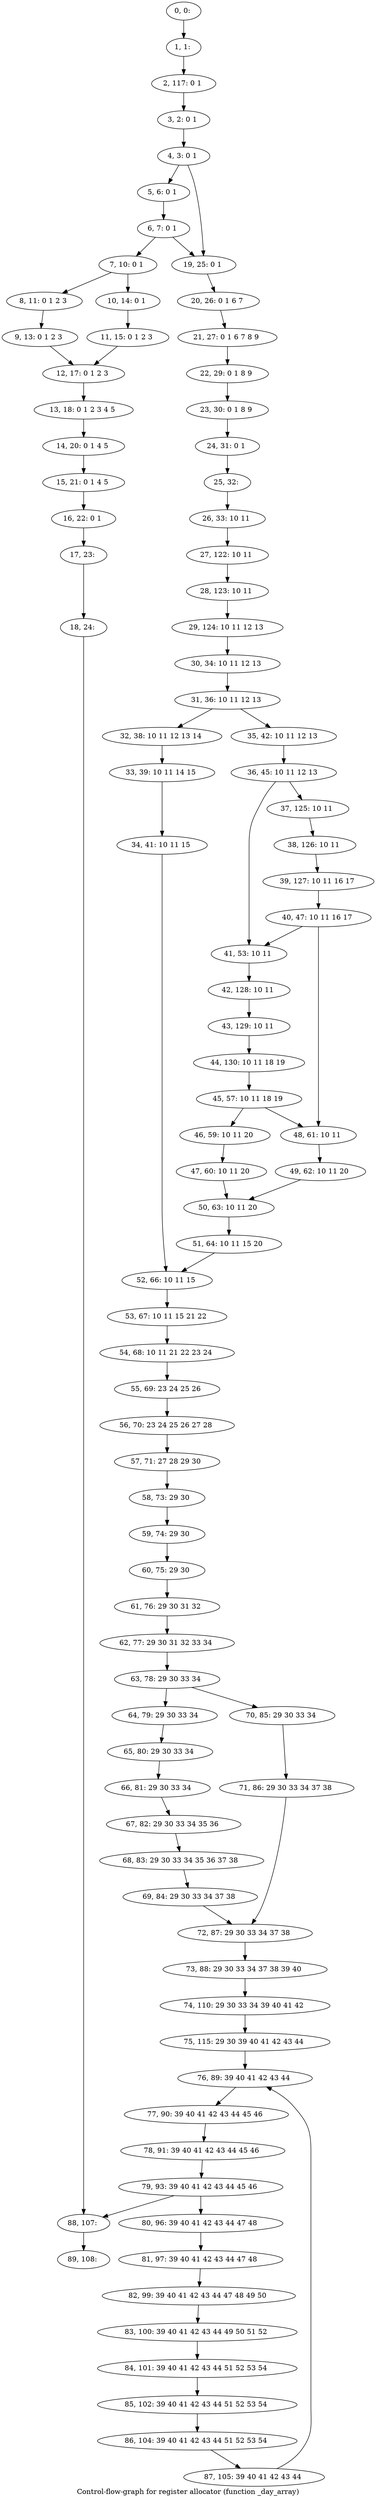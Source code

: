 digraph G {
graph [label="Control-flow-graph for register allocator (function _day_array)"]
0[label="0, 0: "];
1[label="1, 1: "];
2[label="2, 117: 0 1 "];
3[label="3, 2: 0 1 "];
4[label="4, 3: 0 1 "];
5[label="5, 6: 0 1 "];
6[label="6, 7: 0 1 "];
7[label="7, 10: 0 1 "];
8[label="8, 11: 0 1 2 3 "];
9[label="9, 13: 0 1 2 3 "];
10[label="10, 14: 0 1 "];
11[label="11, 15: 0 1 2 3 "];
12[label="12, 17: 0 1 2 3 "];
13[label="13, 18: 0 1 2 3 4 5 "];
14[label="14, 20: 0 1 4 5 "];
15[label="15, 21: 0 1 4 5 "];
16[label="16, 22: 0 1 "];
17[label="17, 23: "];
18[label="18, 24: "];
19[label="19, 25: 0 1 "];
20[label="20, 26: 0 1 6 7 "];
21[label="21, 27: 0 1 6 7 8 9 "];
22[label="22, 29: 0 1 8 9 "];
23[label="23, 30: 0 1 8 9 "];
24[label="24, 31: 0 1 "];
25[label="25, 32: "];
26[label="26, 33: 10 11 "];
27[label="27, 122: 10 11 "];
28[label="28, 123: 10 11 "];
29[label="29, 124: 10 11 12 13 "];
30[label="30, 34: 10 11 12 13 "];
31[label="31, 36: 10 11 12 13 "];
32[label="32, 38: 10 11 12 13 14 "];
33[label="33, 39: 10 11 14 15 "];
34[label="34, 41: 10 11 15 "];
35[label="35, 42: 10 11 12 13 "];
36[label="36, 45: 10 11 12 13 "];
37[label="37, 125: 10 11 "];
38[label="38, 126: 10 11 "];
39[label="39, 127: 10 11 16 17 "];
40[label="40, 47: 10 11 16 17 "];
41[label="41, 53: 10 11 "];
42[label="42, 128: 10 11 "];
43[label="43, 129: 10 11 "];
44[label="44, 130: 10 11 18 19 "];
45[label="45, 57: 10 11 18 19 "];
46[label="46, 59: 10 11 20 "];
47[label="47, 60: 10 11 20 "];
48[label="48, 61: 10 11 "];
49[label="49, 62: 10 11 20 "];
50[label="50, 63: 10 11 20 "];
51[label="51, 64: 10 11 15 20 "];
52[label="52, 66: 10 11 15 "];
53[label="53, 67: 10 11 15 21 22 "];
54[label="54, 68: 10 11 21 22 23 24 "];
55[label="55, 69: 23 24 25 26 "];
56[label="56, 70: 23 24 25 26 27 28 "];
57[label="57, 71: 27 28 29 30 "];
58[label="58, 73: 29 30 "];
59[label="59, 74: 29 30 "];
60[label="60, 75: 29 30 "];
61[label="61, 76: 29 30 31 32 "];
62[label="62, 77: 29 30 31 32 33 34 "];
63[label="63, 78: 29 30 33 34 "];
64[label="64, 79: 29 30 33 34 "];
65[label="65, 80: 29 30 33 34 "];
66[label="66, 81: 29 30 33 34 "];
67[label="67, 82: 29 30 33 34 35 36 "];
68[label="68, 83: 29 30 33 34 35 36 37 38 "];
69[label="69, 84: 29 30 33 34 37 38 "];
70[label="70, 85: 29 30 33 34 "];
71[label="71, 86: 29 30 33 34 37 38 "];
72[label="72, 87: 29 30 33 34 37 38 "];
73[label="73, 88: 29 30 33 34 37 38 39 40 "];
74[label="74, 110: 29 30 33 34 39 40 41 42 "];
75[label="75, 115: 29 30 39 40 41 42 43 44 "];
76[label="76, 89: 39 40 41 42 43 44 "];
77[label="77, 90: 39 40 41 42 43 44 45 46 "];
78[label="78, 91: 39 40 41 42 43 44 45 46 "];
79[label="79, 93: 39 40 41 42 43 44 45 46 "];
80[label="80, 96: 39 40 41 42 43 44 47 48 "];
81[label="81, 97: 39 40 41 42 43 44 47 48 "];
82[label="82, 99: 39 40 41 42 43 44 47 48 49 50 "];
83[label="83, 100: 39 40 41 42 43 44 49 50 51 52 "];
84[label="84, 101: 39 40 41 42 43 44 51 52 53 54 "];
85[label="85, 102: 39 40 41 42 43 44 51 52 53 54 "];
86[label="86, 104: 39 40 41 42 43 44 51 52 53 54 "];
87[label="87, 105: 39 40 41 42 43 44 "];
88[label="88, 107: "];
89[label="89, 108: "];
0->1 ;
1->2 ;
2->3 ;
3->4 ;
4->5 ;
4->19 ;
5->6 ;
6->7 ;
6->19 ;
7->8 ;
7->10 ;
8->9 ;
9->12 ;
10->11 ;
11->12 ;
12->13 ;
13->14 ;
14->15 ;
15->16 ;
16->17 ;
17->18 ;
18->88 ;
19->20 ;
20->21 ;
21->22 ;
22->23 ;
23->24 ;
24->25 ;
25->26 ;
26->27 ;
27->28 ;
28->29 ;
29->30 ;
30->31 ;
31->32 ;
31->35 ;
32->33 ;
33->34 ;
34->52 ;
35->36 ;
36->37 ;
36->41 ;
37->38 ;
38->39 ;
39->40 ;
40->41 ;
40->48 ;
41->42 ;
42->43 ;
43->44 ;
44->45 ;
45->46 ;
45->48 ;
46->47 ;
47->50 ;
48->49 ;
49->50 ;
50->51 ;
51->52 ;
52->53 ;
53->54 ;
54->55 ;
55->56 ;
56->57 ;
57->58 ;
58->59 ;
59->60 ;
60->61 ;
61->62 ;
62->63 ;
63->64 ;
63->70 ;
64->65 ;
65->66 ;
66->67 ;
67->68 ;
68->69 ;
69->72 ;
70->71 ;
71->72 ;
72->73 ;
73->74 ;
74->75 ;
75->76 ;
76->77 ;
77->78 ;
78->79 ;
79->80 ;
79->88 ;
80->81 ;
81->82 ;
82->83 ;
83->84 ;
84->85 ;
85->86 ;
86->87 ;
87->76 ;
88->89 ;
}
